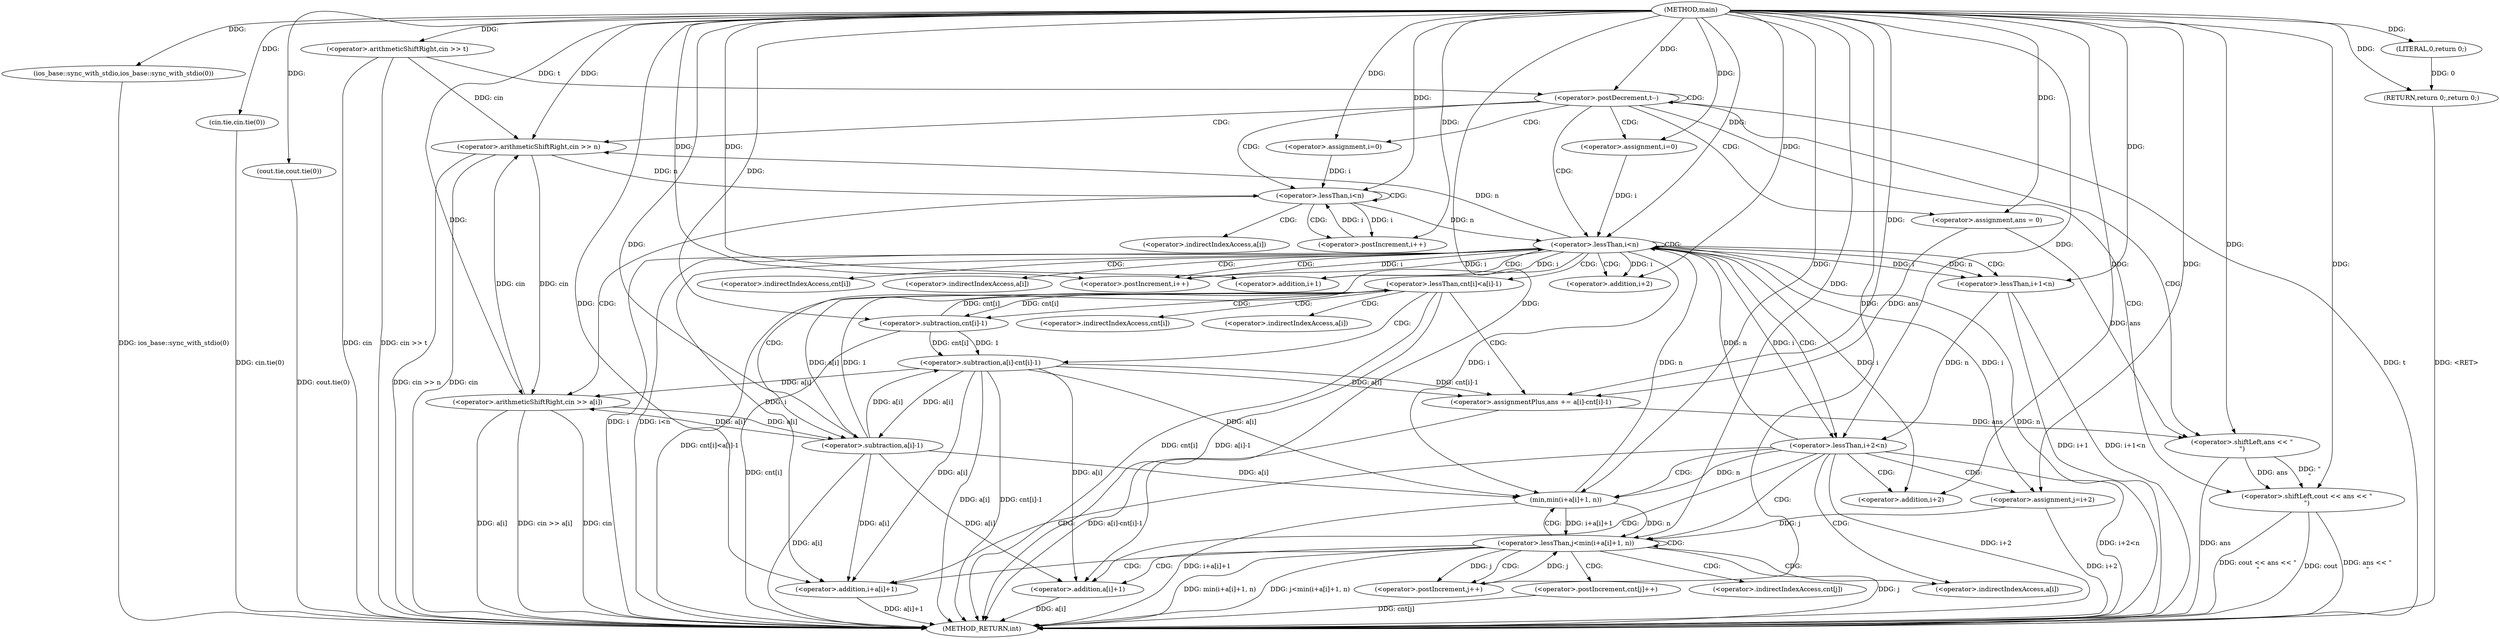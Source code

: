 digraph "main" {  
"1000104" [label = "(METHOD,main)" ]
"1000224" [label = "(METHOD_RETURN,int)" ]
"1000106" [label = "(ios_base::sync_with_stdio,ios_base::sync_with_stdio(0))" ]
"1000108" [label = "(cin.tie,cin.tie(0))" ]
"1000110" [label = "(cout.tie,cout.tie(0))" ]
"1000113" [label = "(<operator>.arithmeticShiftRight,cin >> t)" ]
"1000222" [label = "(RETURN,return 0;,return 0;)" ]
"1000117" [label = "(<operator>.postDecrement,t--)" ]
"1000223" [label = "(LITERAL,0,return 0;)" ]
"1000121" [label = "(<operator>.arithmeticShiftRight,cin >> n)" ]
"1000143" [label = "(<operator>.assignment,ans = 0)" ]
"1000217" [label = "(<operator>.shiftLeft,cout << ans << \"\n\")" ]
"1000127" [label = "(<operator>.assignment,i=0)" ]
"1000130" [label = "(<operator>.lessThan,i<n)" ]
"1000133" [label = "(<operator>.postIncrement,i++)" ]
"1000148" [label = "(<operator>.assignment,i=0)" ]
"1000151" [label = "(<operator>.lessThan,i<n)" ]
"1000154" [label = "(<operator>.postIncrement,i++)" ]
"1000136" [label = "(<operator>.arithmeticShiftRight,cin >> a[i])" ]
"1000219" [label = "(<operator>.shiftLeft,ans << \"\n\")" ]
"1000158" [label = "(<operator>.lessThan,cnt[i]<a[i]-1)" ]
"1000180" [label = "(<operator>.lessThan,i+1<n)" ]
"1000186" [label = "(<operator>.lessThan,i+2<n)" ]
"1000168" [label = "(<operator>.assignmentPlus,ans += a[i]-cnt[i]-1)" ]
"1000162" [label = "(<operator>.subtraction,a[i]-1)" ]
"1000181" [label = "(<operator>.addition,i+1)" ]
"1000187" [label = "(<operator>.addition,i+2)" ]
"1000194" [label = "(<operator>.assignment,j=i+2)" ]
"1000199" [label = "(<operator>.lessThan,j<min(i+a[i]+1, n))" ]
"1000210" [label = "(<operator>.postIncrement,j++)" ]
"1000170" [label = "(<operator>.subtraction,a[i]-cnt[i]-1)" ]
"1000213" [label = "(<operator>.postIncrement,cnt[j]++)" ]
"1000174" [label = "(<operator>.subtraction,cnt[i]-1)" ]
"1000196" [label = "(<operator>.addition,i+2)" ]
"1000201" [label = "(min,min(i+a[i]+1, n))" ]
"1000202" [label = "(<operator>.addition,i+a[i]+1)" ]
"1000204" [label = "(<operator>.addition,a[i]+1)" ]
"1000138" [label = "(<operator>.indirectIndexAccess,a[i])" ]
"1000159" [label = "(<operator>.indirectIndexAccess,cnt[i])" ]
"1000163" [label = "(<operator>.indirectIndexAccess,a[i])" ]
"1000171" [label = "(<operator>.indirectIndexAccess,a[i])" ]
"1000175" [label = "(<operator>.indirectIndexAccess,cnt[i])" ]
"1000214" [label = "(<operator>.indirectIndexAccess,cnt[j])" ]
"1000205" [label = "(<operator>.indirectIndexAccess,a[i])" ]
  "1000106" -> "1000224"  [ label = "DDG: ios_base::sync_with_stdio(0)"] 
  "1000108" -> "1000224"  [ label = "DDG: cin.tie(0)"] 
  "1000110" -> "1000224"  [ label = "DDG: cout.tie(0)"] 
  "1000113" -> "1000224"  [ label = "DDG: cin"] 
  "1000113" -> "1000224"  [ label = "DDG: cin >> t"] 
  "1000117" -> "1000224"  [ label = "DDG: t"] 
  "1000121" -> "1000224"  [ label = "DDG: cin"] 
  "1000121" -> "1000224"  [ label = "DDG: cin >> n"] 
  "1000151" -> "1000224"  [ label = "DDG: i"] 
  "1000151" -> "1000224"  [ label = "DDG: n"] 
  "1000151" -> "1000224"  [ label = "DDG: i<n"] 
  "1000219" -> "1000224"  [ label = "DDG: ans"] 
  "1000217" -> "1000224"  [ label = "DDG: ans << \"\n\""] 
  "1000217" -> "1000224"  [ label = "DDG: cout << ans << \"\n\""] 
  "1000158" -> "1000224"  [ label = "DDG: cnt[i]"] 
  "1000162" -> "1000224"  [ label = "DDG: a[i]"] 
  "1000158" -> "1000224"  [ label = "DDG: a[i]-1"] 
  "1000158" -> "1000224"  [ label = "DDG: cnt[i]<a[i]-1"] 
  "1000170" -> "1000224"  [ label = "DDG: a[i]"] 
  "1000174" -> "1000224"  [ label = "DDG: cnt[i]"] 
  "1000170" -> "1000224"  [ label = "DDG: cnt[i]-1"] 
  "1000168" -> "1000224"  [ label = "DDG: a[i]-cnt[i]-1"] 
  "1000180" -> "1000224"  [ label = "DDG: i+1"] 
  "1000180" -> "1000224"  [ label = "DDG: i+1<n"] 
  "1000186" -> "1000224"  [ label = "DDG: i+2"] 
  "1000186" -> "1000224"  [ label = "DDG: i+2<n"] 
  "1000194" -> "1000224"  [ label = "DDG: i+2"] 
  "1000199" -> "1000224"  [ label = "DDG: j"] 
  "1000204" -> "1000224"  [ label = "DDG: a[i]"] 
  "1000202" -> "1000224"  [ label = "DDG: a[i]+1"] 
  "1000201" -> "1000224"  [ label = "DDG: i+a[i]+1"] 
  "1000199" -> "1000224"  [ label = "DDG: min(i+a[i]+1, n)"] 
  "1000199" -> "1000224"  [ label = "DDG: j<min(i+a[i]+1, n)"] 
  "1000213" -> "1000224"  [ label = "DDG: cnt[j]"] 
  "1000136" -> "1000224"  [ label = "DDG: cin"] 
  "1000136" -> "1000224"  [ label = "DDG: a[i]"] 
  "1000136" -> "1000224"  [ label = "DDG: cin >> a[i]"] 
  "1000222" -> "1000224"  [ label = "DDG: <RET>"] 
  "1000217" -> "1000224"  [ label = "DDG: cout"] 
  "1000223" -> "1000222"  [ label = "DDG: 0"] 
  "1000104" -> "1000222"  [ label = "DDG: "] 
  "1000104" -> "1000106"  [ label = "DDG: "] 
  "1000104" -> "1000108"  [ label = "DDG: "] 
  "1000104" -> "1000110"  [ label = "DDG: "] 
  "1000104" -> "1000113"  [ label = "DDG: "] 
  "1000104" -> "1000223"  [ label = "DDG: "] 
  "1000113" -> "1000117"  [ label = "DDG: t"] 
  "1000104" -> "1000117"  [ label = "DDG: "] 
  "1000104" -> "1000143"  [ label = "DDG: "] 
  "1000113" -> "1000121"  [ label = "DDG: cin"] 
  "1000136" -> "1000121"  [ label = "DDG: cin"] 
  "1000104" -> "1000121"  [ label = "DDG: "] 
  "1000151" -> "1000121"  [ label = "DDG: n"] 
  "1000104" -> "1000127"  [ label = "DDG: "] 
  "1000104" -> "1000148"  [ label = "DDG: "] 
  "1000104" -> "1000217"  [ label = "DDG: "] 
  "1000219" -> "1000217"  [ label = "DDG: ans"] 
  "1000219" -> "1000217"  [ label = "DDG: \"\n\""] 
  "1000127" -> "1000130"  [ label = "DDG: i"] 
  "1000133" -> "1000130"  [ label = "DDG: i"] 
  "1000104" -> "1000130"  [ label = "DDG: "] 
  "1000121" -> "1000130"  [ label = "DDG: n"] 
  "1000130" -> "1000133"  [ label = "DDG: i"] 
  "1000104" -> "1000133"  [ label = "DDG: "] 
  "1000148" -> "1000151"  [ label = "DDG: i"] 
  "1000154" -> "1000151"  [ label = "DDG: i"] 
  "1000104" -> "1000151"  [ label = "DDG: "] 
  "1000130" -> "1000151"  [ label = "DDG: n"] 
  "1000186" -> "1000151"  [ label = "DDG: n"] 
  "1000201" -> "1000151"  [ label = "DDG: n"] 
  "1000104" -> "1000154"  [ label = "DDG: "] 
  "1000151" -> "1000154"  [ label = "DDG: i"] 
  "1000143" -> "1000219"  [ label = "DDG: ans"] 
  "1000168" -> "1000219"  [ label = "DDG: ans"] 
  "1000104" -> "1000219"  [ label = "DDG: "] 
  "1000121" -> "1000136"  [ label = "DDG: cin"] 
  "1000104" -> "1000136"  [ label = "DDG: "] 
  "1000162" -> "1000136"  [ label = "DDG: a[i]"] 
  "1000170" -> "1000136"  [ label = "DDG: a[i]"] 
  "1000174" -> "1000158"  [ label = "DDG: cnt[i]"] 
  "1000162" -> "1000158"  [ label = "DDG: a[i]"] 
  "1000162" -> "1000158"  [ label = "DDG: 1"] 
  "1000170" -> "1000168"  [ label = "DDG: a[i]"] 
  "1000170" -> "1000168"  [ label = "DDG: cnt[i]-1"] 
  "1000151" -> "1000180"  [ label = "DDG: i"] 
  "1000104" -> "1000180"  [ label = "DDG: "] 
  "1000151" -> "1000180"  [ label = "DDG: n"] 
  "1000104" -> "1000186"  [ label = "DDG: "] 
  "1000151" -> "1000186"  [ label = "DDG: i"] 
  "1000180" -> "1000186"  [ label = "DDG: n"] 
  "1000170" -> "1000162"  [ label = "DDG: a[i]"] 
  "1000136" -> "1000162"  [ label = "DDG: a[i]"] 
  "1000104" -> "1000162"  [ label = "DDG: "] 
  "1000143" -> "1000168"  [ label = "DDG: ans"] 
  "1000104" -> "1000168"  [ label = "DDG: "] 
  "1000151" -> "1000181"  [ label = "DDG: i"] 
  "1000104" -> "1000181"  [ label = "DDG: "] 
  "1000104" -> "1000187"  [ label = "DDG: "] 
  "1000151" -> "1000187"  [ label = "DDG: i"] 
  "1000104" -> "1000194"  [ label = "DDG: "] 
  "1000151" -> "1000194"  [ label = "DDG: i"] 
  "1000162" -> "1000170"  [ label = "DDG: a[i]"] 
  "1000174" -> "1000170"  [ label = "DDG: 1"] 
  "1000174" -> "1000170"  [ label = "DDG: cnt[i]"] 
  "1000194" -> "1000199"  [ label = "DDG: j"] 
  "1000210" -> "1000199"  [ label = "DDG: j"] 
  "1000104" -> "1000199"  [ label = "DDG: "] 
  "1000201" -> "1000199"  [ label = "DDG: n"] 
  "1000201" -> "1000199"  [ label = "DDG: i+a[i]+1"] 
  "1000199" -> "1000210"  [ label = "DDG: j"] 
  "1000104" -> "1000210"  [ label = "DDG: "] 
  "1000158" -> "1000174"  [ label = "DDG: cnt[i]"] 
  "1000104" -> "1000174"  [ label = "DDG: "] 
  "1000104" -> "1000196"  [ label = "DDG: "] 
  "1000151" -> "1000196"  [ label = "DDG: i"] 
  "1000104" -> "1000201"  [ label = "DDG: "] 
  "1000151" -> "1000201"  [ label = "DDG: i"] 
  "1000162" -> "1000201"  [ label = "DDG: a[i]"] 
  "1000170" -> "1000201"  [ label = "DDG: a[i]"] 
  "1000186" -> "1000201"  [ label = "DDG: n"] 
  "1000104" -> "1000202"  [ label = "DDG: "] 
  "1000151" -> "1000202"  [ label = "DDG: i"] 
  "1000162" -> "1000202"  [ label = "DDG: a[i]"] 
  "1000170" -> "1000202"  [ label = "DDG: a[i]"] 
  "1000162" -> "1000204"  [ label = "DDG: a[i]"] 
  "1000170" -> "1000204"  [ label = "DDG: a[i]"] 
  "1000104" -> "1000204"  [ label = "DDG: "] 
  "1000117" -> "1000117"  [ label = "CDG: "] 
  "1000117" -> "1000127"  [ label = "CDG: "] 
  "1000117" -> "1000148"  [ label = "CDG: "] 
  "1000117" -> "1000219"  [ label = "CDG: "] 
  "1000117" -> "1000121"  [ label = "CDG: "] 
  "1000117" -> "1000143"  [ label = "CDG: "] 
  "1000117" -> "1000151"  [ label = "CDG: "] 
  "1000117" -> "1000130"  [ label = "CDG: "] 
  "1000117" -> "1000217"  [ label = "CDG: "] 
  "1000130" -> "1000133"  [ label = "CDG: "] 
  "1000130" -> "1000136"  [ label = "CDG: "] 
  "1000130" -> "1000130"  [ label = "CDG: "] 
  "1000130" -> "1000138"  [ label = "CDG: "] 
  "1000151" -> "1000186"  [ label = "CDG: "] 
  "1000151" -> "1000180"  [ label = "CDG: "] 
  "1000151" -> "1000163"  [ label = "CDG: "] 
  "1000151" -> "1000159"  [ label = "CDG: "] 
  "1000151" -> "1000158"  [ label = "CDG: "] 
  "1000151" -> "1000154"  [ label = "CDG: "] 
  "1000151" -> "1000151"  [ label = "CDG: "] 
  "1000151" -> "1000162"  [ label = "CDG: "] 
  "1000151" -> "1000187"  [ label = "CDG: "] 
  "1000151" -> "1000181"  [ label = "CDG: "] 
  "1000158" -> "1000174"  [ label = "CDG: "] 
  "1000158" -> "1000168"  [ label = "CDG: "] 
  "1000158" -> "1000175"  [ label = "CDG: "] 
  "1000158" -> "1000170"  [ label = "CDG: "] 
  "1000158" -> "1000171"  [ label = "CDG: "] 
  "1000186" -> "1000199"  [ label = "CDG: "] 
  "1000186" -> "1000204"  [ label = "CDG: "] 
  "1000186" -> "1000196"  [ label = "CDG: "] 
  "1000186" -> "1000205"  [ label = "CDG: "] 
  "1000186" -> "1000201"  [ label = "CDG: "] 
  "1000186" -> "1000202"  [ label = "CDG: "] 
  "1000186" -> "1000194"  [ label = "CDG: "] 
  "1000199" -> "1000199"  [ label = "CDG: "] 
  "1000199" -> "1000213"  [ label = "CDG: "] 
  "1000199" -> "1000204"  [ label = "CDG: "] 
  "1000199" -> "1000210"  [ label = "CDG: "] 
  "1000199" -> "1000214"  [ label = "CDG: "] 
  "1000199" -> "1000205"  [ label = "CDG: "] 
  "1000199" -> "1000201"  [ label = "CDG: "] 
  "1000199" -> "1000202"  [ label = "CDG: "] 
}
